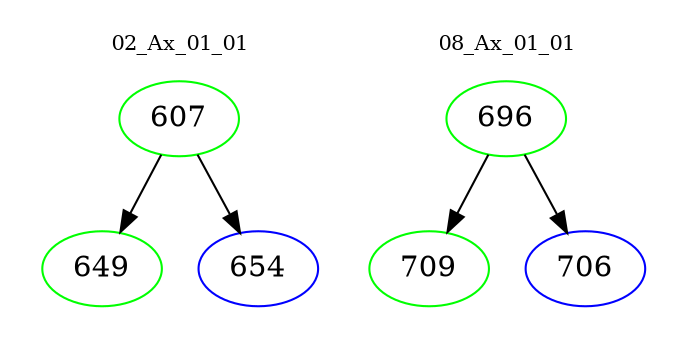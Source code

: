 digraph{
subgraph cluster_0 {
color = white
label = "02_Ax_01_01";
fontsize=10;
T0_607 [label="607", color="green"]
T0_607 -> T0_649 [color="black"]
T0_649 [label="649", color="green"]
T0_607 -> T0_654 [color="black"]
T0_654 [label="654", color="blue"]
}
subgraph cluster_1 {
color = white
label = "08_Ax_01_01";
fontsize=10;
T1_696 [label="696", color="green"]
T1_696 -> T1_709 [color="black"]
T1_709 [label="709", color="green"]
T1_696 -> T1_706 [color="black"]
T1_706 [label="706", color="blue"]
}
}
